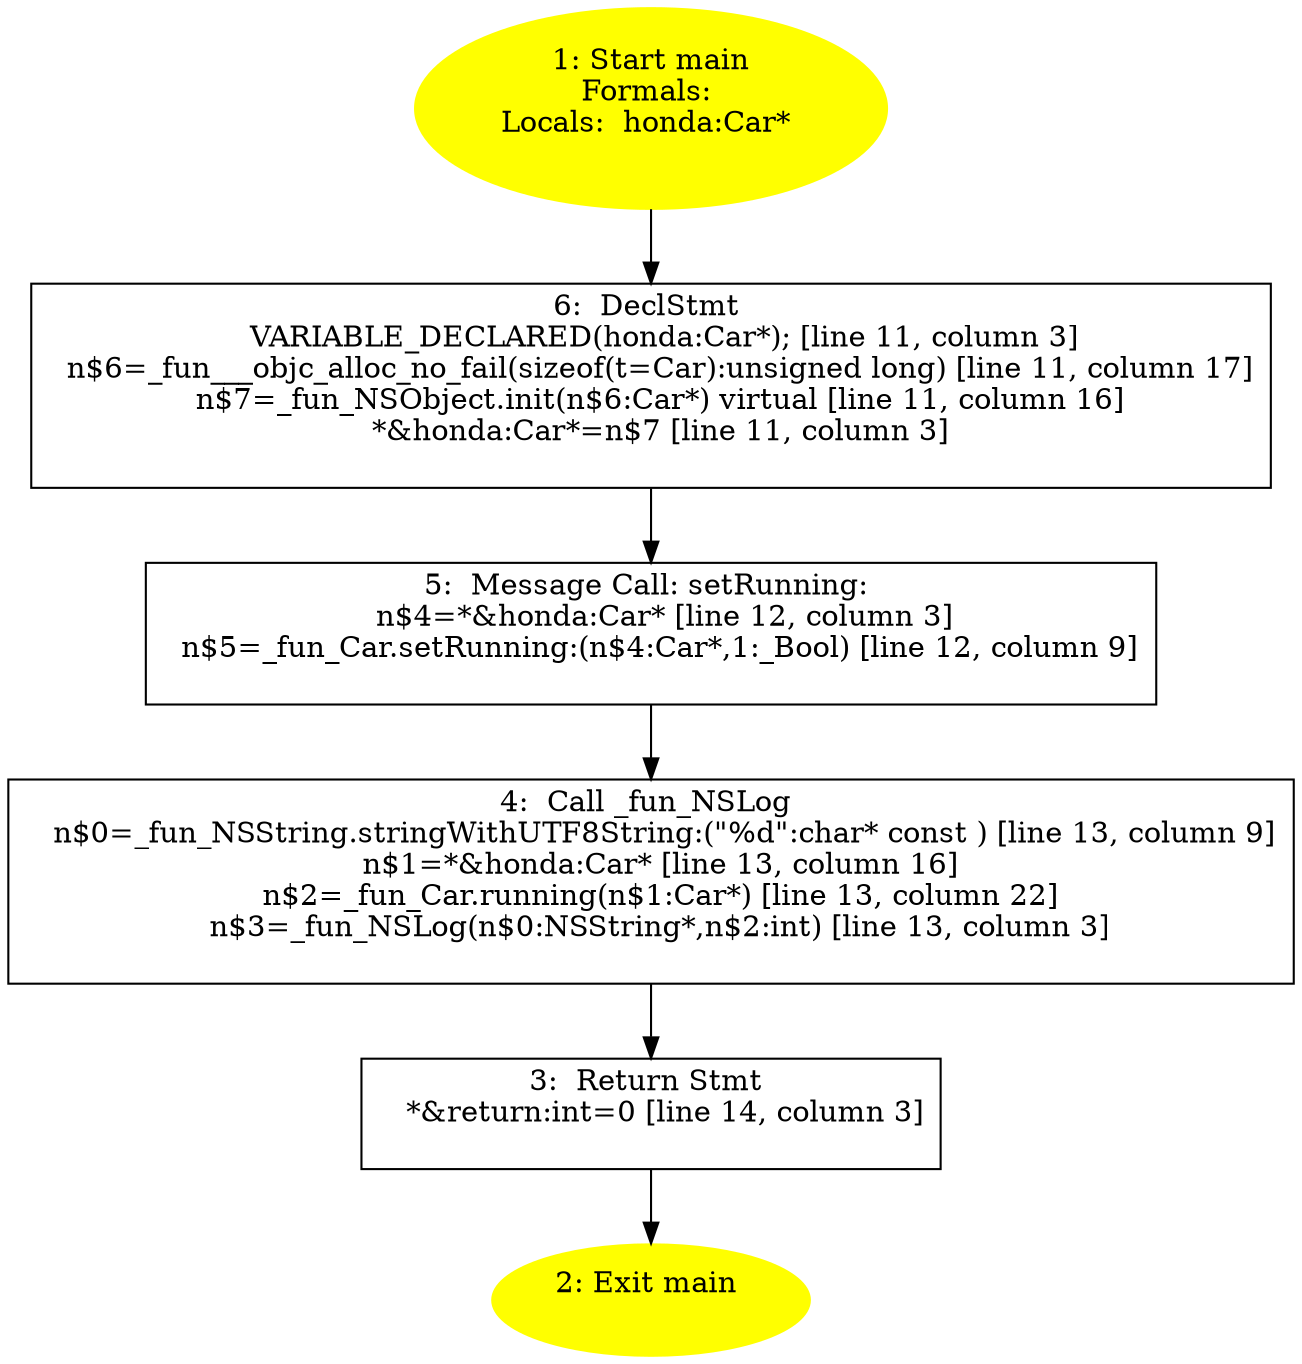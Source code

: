 /* @generated */
digraph cfg {
"main.fad58de7366495db4650cfefac2fcd61_1" [label="1: Start main\nFormals: \nLocals:  honda:Car* \n  " color=yellow style=filled]
	

	 "main.fad58de7366495db4650cfefac2fcd61_1" -> "main.fad58de7366495db4650cfefac2fcd61_6" ;
"main.fad58de7366495db4650cfefac2fcd61_2" [label="2: Exit main \n  " color=yellow style=filled]
	

"main.fad58de7366495db4650cfefac2fcd61_3" [label="3:  Return Stmt \n   *&return:int=0 [line 14, column 3]\n " shape="box"]
	

	 "main.fad58de7366495db4650cfefac2fcd61_3" -> "main.fad58de7366495db4650cfefac2fcd61_2" ;
"main.fad58de7366495db4650cfefac2fcd61_4" [label="4:  Call _fun_NSLog \n   n$0=_fun_NSString.stringWithUTF8String:(\"%d\":char* const ) [line 13, column 9]\n  n$1=*&honda:Car* [line 13, column 16]\n  n$2=_fun_Car.running(n$1:Car*) [line 13, column 22]\n  n$3=_fun_NSLog(n$0:NSString*,n$2:int) [line 13, column 3]\n " shape="box"]
	

	 "main.fad58de7366495db4650cfefac2fcd61_4" -> "main.fad58de7366495db4650cfefac2fcd61_3" ;
"main.fad58de7366495db4650cfefac2fcd61_5" [label="5:  Message Call: setRunning: \n   n$4=*&honda:Car* [line 12, column 3]\n  n$5=_fun_Car.setRunning:(n$4:Car*,1:_Bool) [line 12, column 9]\n " shape="box"]
	

	 "main.fad58de7366495db4650cfefac2fcd61_5" -> "main.fad58de7366495db4650cfefac2fcd61_4" ;
"main.fad58de7366495db4650cfefac2fcd61_6" [label="6:  DeclStmt \n   VARIABLE_DECLARED(honda:Car*); [line 11, column 3]\n  n$6=_fun___objc_alloc_no_fail(sizeof(t=Car):unsigned long) [line 11, column 17]\n  n$7=_fun_NSObject.init(n$6:Car*) virtual [line 11, column 16]\n  *&honda:Car*=n$7 [line 11, column 3]\n " shape="box"]
	

	 "main.fad58de7366495db4650cfefac2fcd61_6" -> "main.fad58de7366495db4650cfefac2fcd61_5" ;
}
